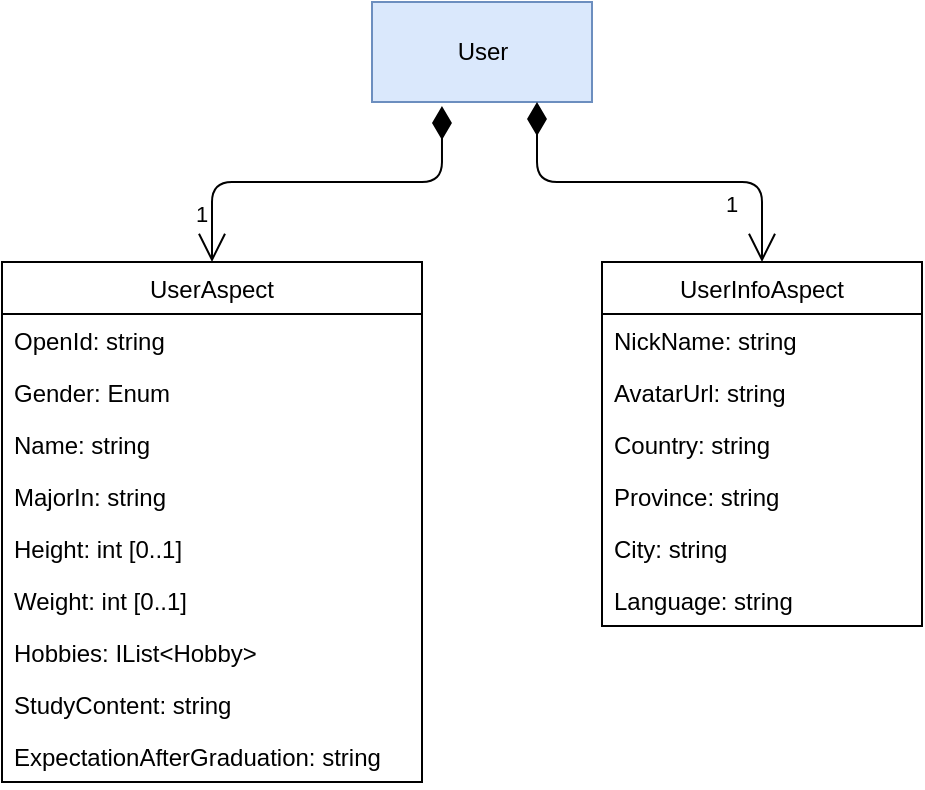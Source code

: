 <mxfile version="13.11.0" type="device"><diagram id="CFM7a1wdrYNkswvL0pL4" name="Page-1"><mxGraphModel dx="1422" dy="762" grid="1" gridSize="10" guides="1" tooltips="1" connect="1" arrows="1" fold="1" page="1" pageScale="1" pageWidth="850" pageHeight="1100" math="0" shadow="0"><root><mxCell id="0"/><mxCell id="1" parent="0"/><mxCell id="_iI49-e51Ne6NiSMeqP3-1" value="UserAspect" style="swimlane;fontStyle=0;childLayout=stackLayout;horizontal=1;startSize=26;fillColor=none;horizontalStack=0;resizeParent=1;resizeParentMax=0;resizeLast=0;collapsible=1;marginBottom=0;" vertex="1" parent="1"><mxGeometry x="130" y="300" width="210" height="260" as="geometry"/></mxCell><mxCell id="_iI49-e51Ne6NiSMeqP3-2" value="OpenId: string" style="text;strokeColor=none;fillColor=none;align=left;verticalAlign=top;spacingLeft=4;spacingRight=4;overflow=hidden;rotatable=0;points=[[0,0.5],[1,0.5]];portConstraint=eastwest;" vertex="1" parent="_iI49-e51Ne6NiSMeqP3-1"><mxGeometry y="26" width="210" height="26" as="geometry"/></mxCell><mxCell id="_iI49-e51Ne6NiSMeqP3-3" value="Gender: Enum" style="text;strokeColor=none;fillColor=none;align=left;verticalAlign=top;spacingLeft=4;spacingRight=4;overflow=hidden;rotatable=0;points=[[0,0.5],[1,0.5]];portConstraint=eastwest;" vertex="1" parent="_iI49-e51Ne6NiSMeqP3-1"><mxGeometry y="52" width="210" height="26" as="geometry"/></mxCell><mxCell id="_iI49-e51Ne6NiSMeqP3-4" value="Name: string" style="text;strokeColor=none;fillColor=none;align=left;verticalAlign=top;spacingLeft=4;spacingRight=4;overflow=hidden;rotatable=0;points=[[0,0.5],[1,0.5]];portConstraint=eastwest;" vertex="1" parent="_iI49-e51Ne6NiSMeqP3-1"><mxGeometry y="78" width="210" height="26" as="geometry"/></mxCell><mxCell id="_iI49-e51Ne6NiSMeqP3-7" value="MajorIn: string" style="text;strokeColor=none;fillColor=none;align=left;verticalAlign=top;spacingLeft=4;spacingRight=4;overflow=hidden;rotatable=0;points=[[0,0.5],[1,0.5]];portConstraint=eastwest;" vertex="1" parent="_iI49-e51Ne6NiSMeqP3-1"><mxGeometry y="104" width="210" height="26" as="geometry"/></mxCell><mxCell id="_iI49-e51Ne6NiSMeqP3-8" value="Height: int [0..1]" style="text;strokeColor=none;fillColor=none;align=left;verticalAlign=top;spacingLeft=4;spacingRight=4;overflow=hidden;rotatable=0;points=[[0,0.5],[1,0.5]];portConstraint=eastwest;" vertex="1" parent="_iI49-e51Ne6NiSMeqP3-1"><mxGeometry y="130" width="210" height="26" as="geometry"/></mxCell><mxCell id="_iI49-e51Ne6NiSMeqP3-9" value="Weight: int [0..1]" style="text;strokeColor=none;fillColor=none;align=left;verticalAlign=top;spacingLeft=4;spacingRight=4;overflow=hidden;rotatable=0;points=[[0,0.5],[1,0.5]];portConstraint=eastwest;" vertex="1" parent="_iI49-e51Ne6NiSMeqP3-1"><mxGeometry y="156" width="210" height="26" as="geometry"/></mxCell><mxCell id="_iI49-e51Ne6NiSMeqP3-10" value="Hobbies: IList&lt;Hobby&gt;" style="text;strokeColor=none;fillColor=none;align=left;verticalAlign=top;spacingLeft=4;spacingRight=4;overflow=hidden;rotatable=0;points=[[0,0.5],[1,0.5]];portConstraint=eastwest;" vertex="1" parent="_iI49-e51Ne6NiSMeqP3-1"><mxGeometry y="182" width="210" height="26" as="geometry"/></mxCell><mxCell id="_iI49-e51Ne6NiSMeqP3-11" value="StudyContent: string" style="text;strokeColor=none;fillColor=none;align=left;verticalAlign=top;spacingLeft=4;spacingRight=4;overflow=hidden;rotatable=0;points=[[0,0.5],[1,0.5]];portConstraint=eastwest;" vertex="1" parent="_iI49-e51Ne6NiSMeqP3-1"><mxGeometry y="208" width="210" height="26" as="geometry"/></mxCell><mxCell id="_iI49-e51Ne6NiSMeqP3-12" value="ExpectationAfterGraduation: string" style="text;strokeColor=none;fillColor=none;align=left;verticalAlign=top;spacingLeft=4;spacingRight=4;overflow=hidden;rotatable=0;points=[[0,0.5],[1,0.5]];portConstraint=eastwest;" vertex="1" parent="_iI49-e51Ne6NiSMeqP3-1"><mxGeometry y="234" width="210" height="26" as="geometry"/></mxCell><mxCell id="_iI49-e51Ne6NiSMeqP3-5" value="User" style="html=1;fillColor=#dae8fc;strokeColor=#6c8ebf;" vertex="1" parent="1"><mxGeometry x="315" y="170" width="110" height="50" as="geometry"/></mxCell><mxCell id="_iI49-e51Ne6NiSMeqP3-6" value="1" style="endArrow=open;html=1;endSize=12;startArrow=diamondThin;startSize=14;startFill=1;edgeStyle=orthogonalEdgeStyle;align=left;verticalAlign=bottom;exitX=0.318;exitY=1.04;exitDx=0;exitDy=0;exitPerimeter=0;" edge="1" parent="1" source="_iI49-e51Ne6NiSMeqP3-5" target="_iI49-e51Ne6NiSMeqP3-1"><mxGeometry x="0.849" y="-10" relative="1" as="geometry"><mxPoint x="340" y="390" as="sourcePoint"/><mxPoint x="500" y="390" as="targetPoint"/><mxPoint as="offset"/></mxGeometry></mxCell><mxCell id="_iI49-e51Ne6NiSMeqP3-13" value="UserInfoAspect" style="swimlane;fontStyle=0;childLayout=stackLayout;horizontal=1;startSize=26;fillColor=none;horizontalStack=0;resizeParent=1;resizeParentMax=0;resizeLast=0;collapsible=1;marginBottom=0;" vertex="1" parent="1"><mxGeometry x="430" y="300" width="160" height="182" as="geometry"/></mxCell><mxCell id="_iI49-e51Ne6NiSMeqP3-17" value="NickName: string" style="text;strokeColor=none;fillColor=none;align=left;verticalAlign=top;spacingLeft=4;spacingRight=4;overflow=hidden;rotatable=0;points=[[0,0.5],[1,0.5]];portConstraint=eastwest;" vertex="1" parent="_iI49-e51Ne6NiSMeqP3-13"><mxGeometry y="26" width="160" height="26" as="geometry"/></mxCell><mxCell id="_iI49-e51Ne6NiSMeqP3-15" value="AvatarUrl: string" style="text;strokeColor=none;fillColor=none;align=left;verticalAlign=top;spacingLeft=4;spacingRight=4;overflow=hidden;rotatable=0;points=[[0,0.5],[1,0.5]];portConstraint=eastwest;" vertex="1" parent="_iI49-e51Ne6NiSMeqP3-13"><mxGeometry y="52" width="160" height="26" as="geometry"/></mxCell><mxCell id="_iI49-e51Ne6NiSMeqP3-16" value="Country: string" style="text;strokeColor=none;fillColor=none;align=left;verticalAlign=top;spacingLeft=4;spacingRight=4;overflow=hidden;rotatable=0;points=[[0,0.5],[1,0.5]];portConstraint=eastwest;" vertex="1" parent="_iI49-e51Ne6NiSMeqP3-13"><mxGeometry y="78" width="160" height="26" as="geometry"/></mxCell><mxCell id="_iI49-e51Ne6NiSMeqP3-18" value="Province: string" style="text;strokeColor=none;fillColor=none;align=left;verticalAlign=top;spacingLeft=4;spacingRight=4;overflow=hidden;rotatable=0;points=[[0,0.5],[1,0.5]];portConstraint=eastwest;" vertex="1" parent="_iI49-e51Ne6NiSMeqP3-13"><mxGeometry y="104" width="160" height="26" as="geometry"/></mxCell><mxCell id="_iI49-e51Ne6NiSMeqP3-19" value="City: string" style="text;strokeColor=none;fillColor=none;align=left;verticalAlign=top;spacingLeft=4;spacingRight=4;overflow=hidden;rotatable=0;points=[[0,0.5],[1,0.5]];portConstraint=eastwest;" vertex="1" parent="_iI49-e51Ne6NiSMeqP3-13"><mxGeometry y="130" width="160" height="26" as="geometry"/></mxCell><mxCell id="_iI49-e51Ne6NiSMeqP3-20" value="Language: string" style="text;strokeColor=none;fillColor=none;align=left;verticalAlign=top;spacingLeft=4;spacingRight=4;overflow=hidden;rotatable=0;points=[[0,0.5],[1,0.5]];portConstraint=eastwest;" vertex="1" parent="_iI49-e51Ne6NiSMeqP3-13"><mxGeometry y="156" width="160" height="26" as="geometry"/></mxCell><mxCell id="_iI49-e51Ne6NiSMeqP3-21" value="1" style="endArrow=open;html=1;endSize=12;startArrow=diamondThin;startSize=14;startFill=1;edgeStyle=orthogonalEdgeStyle;align=left;verticalAlign=bottom;entryX=0.5;entryY=0;entryDx=0;entryDy=0;exitX=0.75;exitY=1;exitDx=0;exitDy=0;" edge="1" parent="1" source="_iI49-e51Ne6NiSMeqP3-5" target="_iI49-e51Ne6NiSMeqP3-13"><mxGeometry x="0.781" y="-20" relative="1" as="geometry"><mxPoint x="340" y="390" as="sourcePoint"/><mxPoint x="500" y="390" as="targetPoint"/><mxPoint y="1" as="offset"/></mxGeometry></mxCell></root></mxGraphModel></diagram></mxfile>